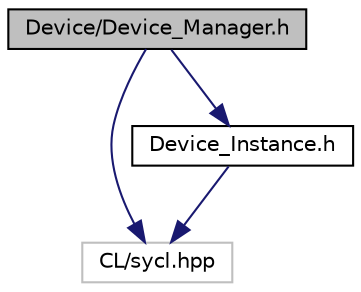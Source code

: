 digraph "Device/Device_Manager.h"
{
 // INTERACTIVE_SVG=YES
 // LATEX_PDF_SIZE
  bgcolor="transparent";
  edge [fontname="Helvetica",fontsize="10",labelfontname="Helvetica",labelfontsize="10"];
  node [fontname="Helvetica",fontsize="10",shape=record];
  Node1 [label="Device/Device_Manager.h",height=0.2,width=0.4,color="black", fillcolor="grey75", style="filled", fontcolor="black",tooltip="Device instance for device selection in PySYCL."];
  Node1 -> Node2 [color="midnightblue",fontsize="10",style="solid",fontname="Helvetica"];
  Node2 [label="CL/sycl.hpp",height=0.2,width=0.4,color="grey75",tooltip=" "];
  Node1 -> Node3 [color="midnightblue",fontsize="10",style="solid",fontname="Helvetica"];
  Node3 [label="Device_Instance.h",height=0.2,width=0.4,color="black",URL="$_device___instance_8h.html",tooltip="Device instance for device selection in PySYCL."];
  Node3 -> Node2 [color="midnightblue",fontsize="10",style="solid",fontname="Helvetica"];
}
